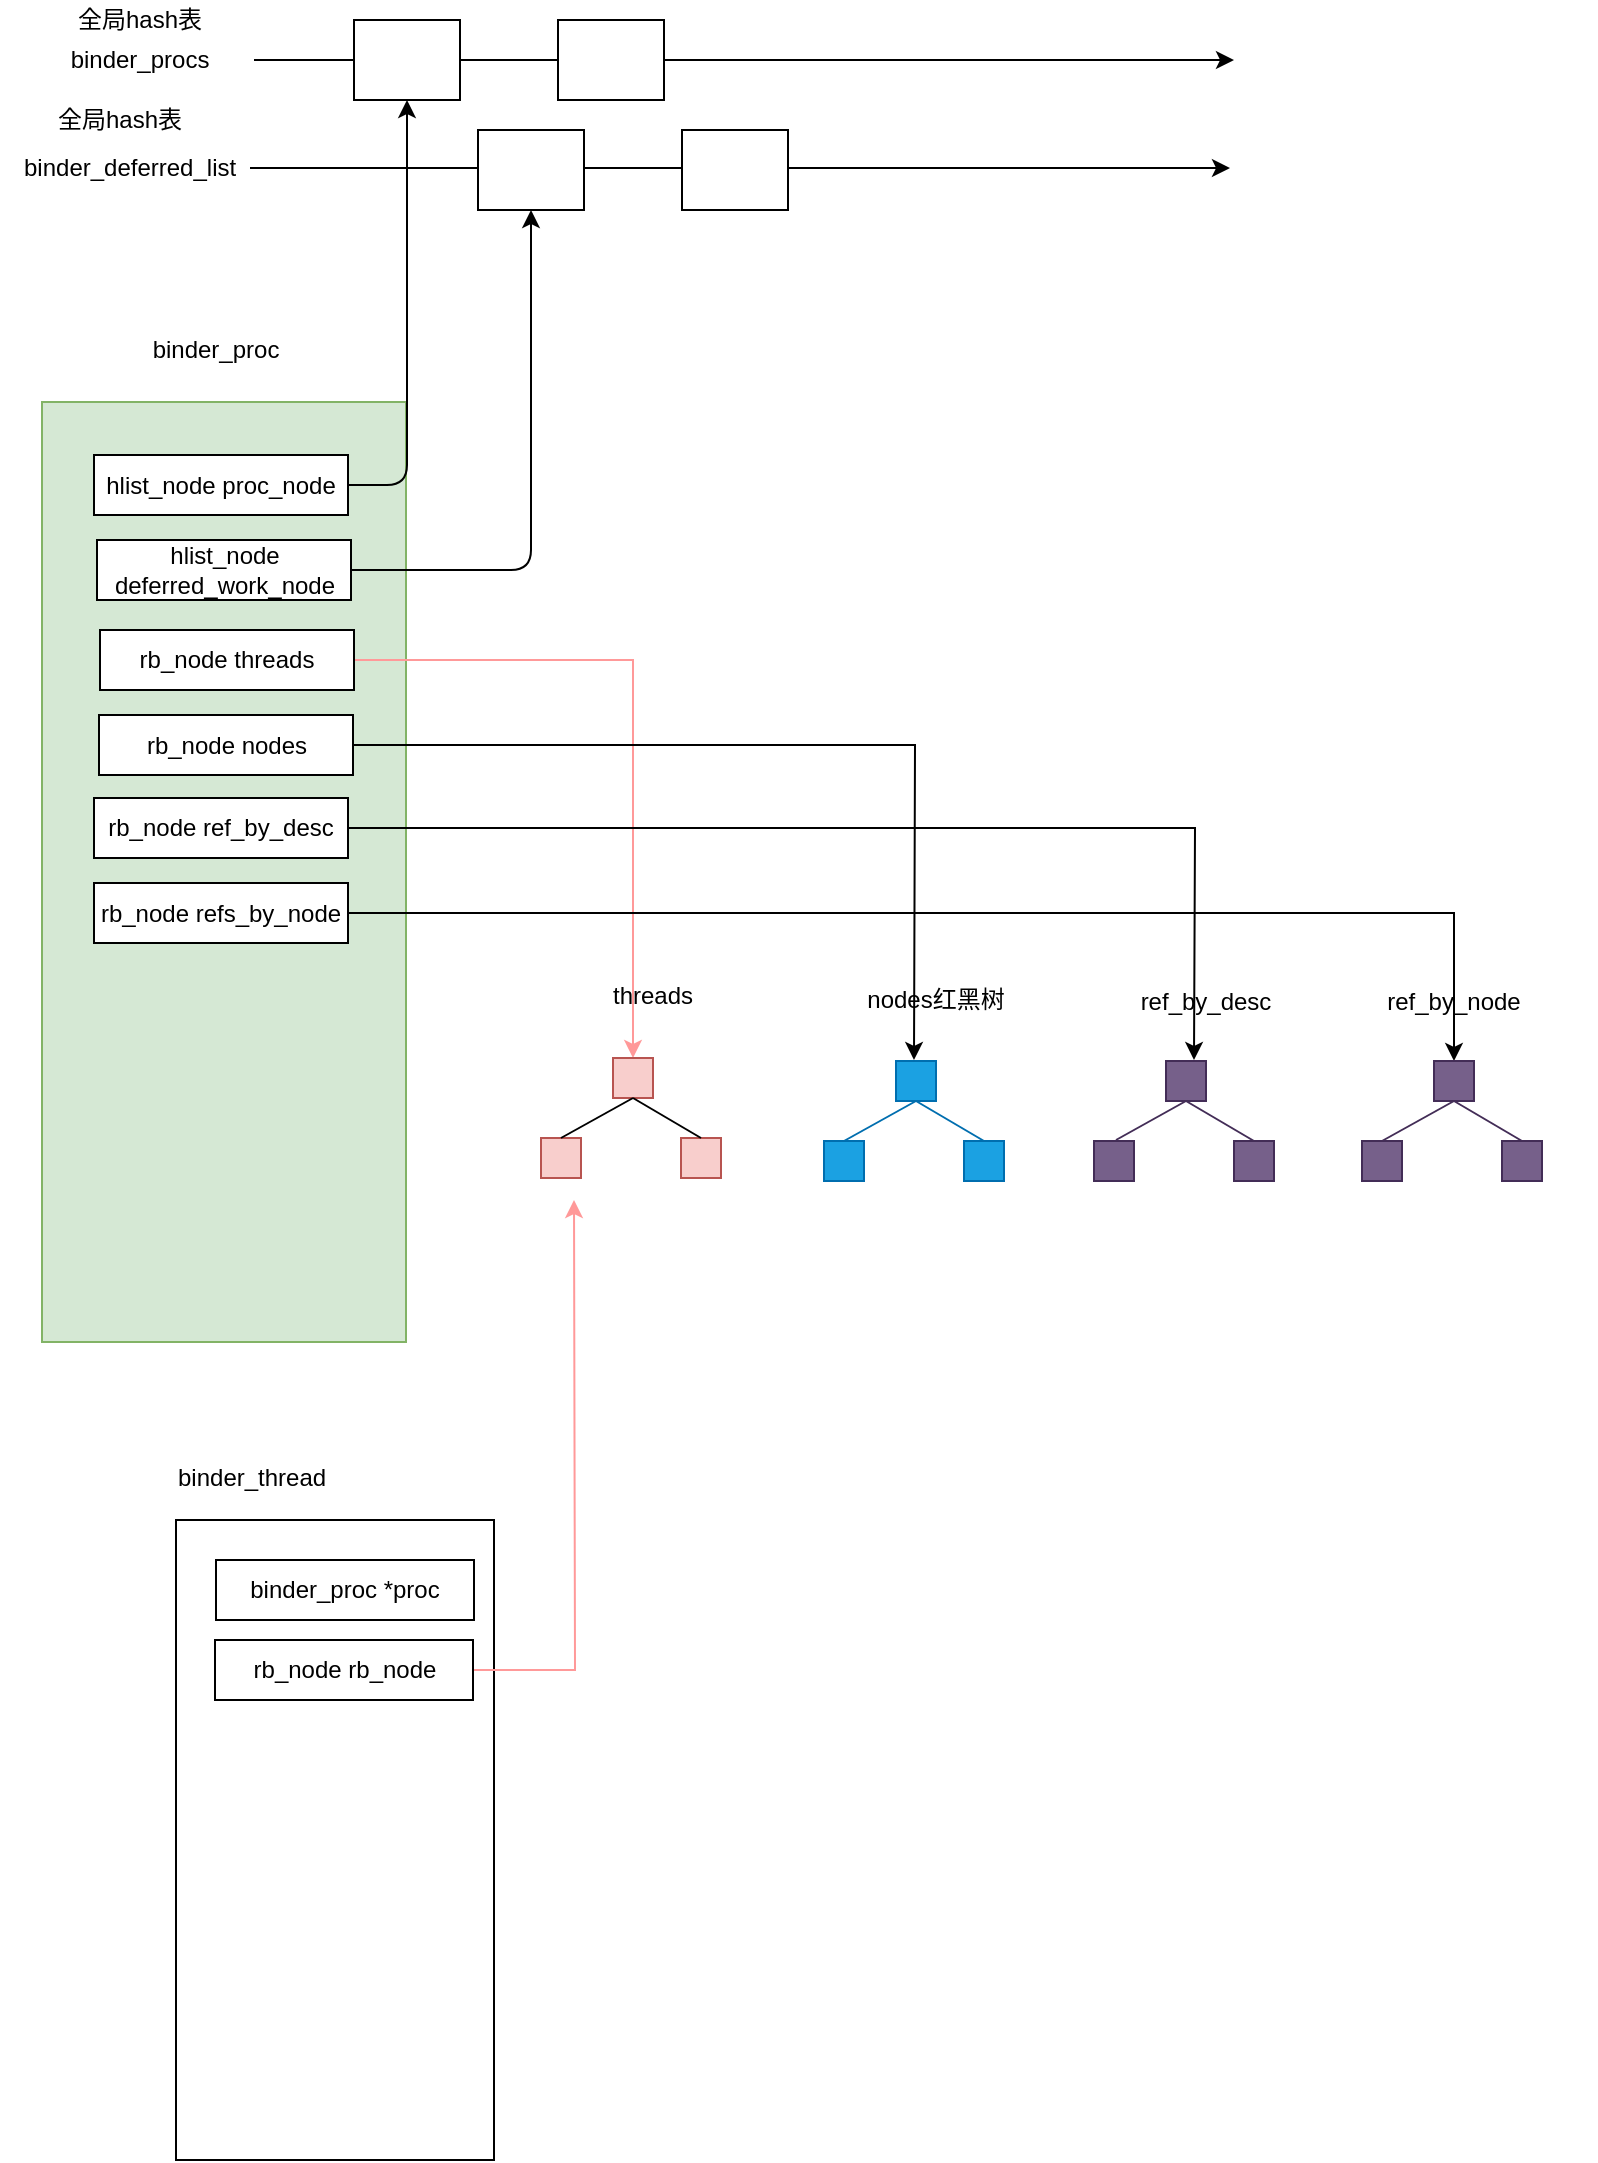 <mxfile version="10.7.3" type="github"><diagram id="0mvb1aq5QAive0UTHRSd" name="Page-1"><mxGraphModel dx="1394" dy="764" grid="1" gridSize="10" guides="1" tooltips="1" connect="1" arrows="1" fold="1" page="1" pageScale="1" pageWidth="850" pageHeight="1100" math="0" shadow="0"><root><mxCell id="0"/><mxCell id="1" parent="0"/><mxCell id="q2-0XZ0ZvfbpEYOWV4pJ-1" value="&lt;table&gt;&lt;tbody&gt;&lt;tr&gt;&lt;td&gt;&lt;br&gt;&lt;/td&gt;&lt;/tr&gt;&lt;tr&gt;&lt;td&gt;&lt;br&gt;&lt;/td&gt;&lt;/tr&gt;&lt;tr&gt;&lt;td&gt;&lt;br&gt;&lt;/td&gt;&lt;/tr&gt;&lt;tr&gt;&lt;td&gt;&lt;br&gt;&lt;/td&gt;&lt;/tr&gt;&lt;tr&gt;&lt;td&gt;&lt;br&gt;&lt;/td&gt;&lt;/tr&gt;&lt;/tbody&gt;&lt;/table&gt;" style="rounded=0;whiteSpace=wrap;html=1;fillColor=#d5e8d4;strokeColor=#82b366;" vertex="1" parent="1"><mxGeometry x="44" y="211" width="182" height="470" as="geometry"/></mxCell><mxCell id="q2-0XZ0ZvfbpEYOWV4pJ-6" value="binder_procs" style="text;html=1;strokeColor=none;fillColor=none;align=center;verticalAlign=middle;whiteSpace=wrap;rounded=0;" vertex="1" parent="1"><mxGeometry x="73" y="30" width="40" height="20" as="geometry"/></mxCell><mxCell id="q2-0XZ0ZvfbpEYOWV4pJ-9" value="binder_proc&lt;br&gt;" style="text;html=1;strokeColor=none;fillColor=none;align=center;verticalAlign=middle;whiteSpace=wrap;rounded=0;" vertex="1" parent="1"><mxGeometry x="110.5" y="174.5" width="40" height="20" as="geometry"/></mxCell><mxCell id="q2-0XZ0ZvfbpEYOWV4pJ-81" style="edgeStyle=orthogonalEdgeStyle;rounded=0;orthogonalLoop=1;jettySize=auto;html=1;exitX=1;exitY=0.5;exitDx=0;exitDy=0;entryX=0.5;entryY=0;entryDx=0;entryDy=0;strokeColor=#FF9999;" edge="1" parent="1" source="q2-0XZ0ZvfbpEYOWV4pJ-14" target="q2-0XZ0ZvfbpEYOWV4pJ-33"><mxGeometry relative="1" as="geometry"/></mxCell><mxCell id="q2-0XZ0ZvfbpEYOWV4pJ-14" value="rb_node threads" style="rounded=0;whiteSpace=wrap;html=1;" vertex="1" parent="1"><mxGeometry x="73" y="325" width="127" height="30" as="geometry"/></mxCell><mxCell id="q2-0XZ0ZvfbpEYOWV4pJ-82" style="edgeStyle=orthogonalEdgeStyle;rounded=0;orthogonalLoop=1;jettySize=auto;html=1;exitX=1;exitY=0.5;exitDx=0;exitDy=0;" edge="1" parent="1" source="q2-0XZ0ZvfbpEYOWV4pJ-15"><mxGeometry relative="1" as="geometry"><mxPoint x="480" y="540" as="targetPoint"/></mxGeometry></mxCell><mxCell id="q2-0XZ0ZvfbpEYOWV4pJ-15" value="rb_node nodes" style="rounded=0;whiteSpace=wrap;html=1;" vertex="1" parent="1"><mxGeometry x="72.5" y="367.5" width="127" height="30" as="geometry"/></mxCell><mxCell id="q2-0XZ0ZvfbpEYOWV4pJ-83" style="edgeStyle=orthogonalEdgeStyle;rounded=0;orthogonalLoop=1;jettySize=auto;html=1;exitX=1;exitY=0.5;exitDx=0;exitDy=0;" edge="1" parent="1" source="q2-0XZ0ZvfbpEYOWV4pJ-16"><mxGeometry relative="1" as="geometry"><mxPoint x="620" y="540" as="targetPoint"/></mxGeometry></mxCell><mxCell id="q2-0XZ0ZvfbpEYOWV4pJ-16" value="rb_node ref_by_desc" style="rounded=0;whiteSpace=wrap;html=1;" vertex="1" parent="1"><mxGeometry x="70" y="409" width="127" height="30" as="geometry"/></mxCell><mxCell id="q2-0XZ0ZvfbpEYOWV4pJ-84" style="edgeStyle=orthogonalEdgeStyle;rounded=0;orthogonalLoop=1;jettySize=auto;html=1;exitX=1;exitY=0.5;exitDx=0;exitDy=0;entryX=0.5;entryY=0;entryDx=0;entryDy=0;" edge="1" parent="1" source="q2-0XZ0ZvfbpEYOWV4pJ-17" target="q2-0XZ0ZvfbpEYOWV4pJ-58"><mxGeometry relative="1" as="geometry"/></mxCell><mxCell id="q2-0XZ0ZvfbpEYOWV4pJ-17" value="rb_node&amp;nbsp;refs_by_node" style="rounded=0;whiteSpace=wrap;html=1;" vertex="1" parent="1"><mxGeometry x="70" y="451.5" width="127" height="30" as="geometry"/></mxCell><mxCell id="q2-0XZ0ZvfbpEYOWV4pJ-33" value="" style="whiteSpace=wrap;html=1;aspect=fixed;fillColor=#f8cecc;strokeColor=#b85450;" vertex="1" parent="1"><mxGeometry x="329.5" y="539" width="20" height="20" as="geometry"/></mxCell><mxCell id="q2-0XZ0ZvfbpEYOWV4pJ-34" value="" style="whiteSpace=wrap;html=1;aspect=fixed;fillColor=#f8cecc;strokeColor=#b85450;" vertex="1" parent="1"><mxGeometry x="293.5" y="579" width="20" height="20" as="geometry"/></mxCell><mxCell id="q2-0XZ0ZvfbpEYOWV4pJ-35" value="" style="whiteSpace=wrap;html=1;aspect=fixed;fillColor=#f8cecc;strokeColor=#b85450;" vertex="1" parent="1"><mxGeometry x="363.5" y="579" width="20" height="20" as="geometry"/></mxCell><mxCell id="q2-0XZ0ZvfbpEYOWV4pJ-38" value="" style="endArrow=none;html=1;entryX=0.5;entryY=1;entryDx=0;entryDy=0;exitX=0.5;exitY=0;exitDx=0;exitDy=0;" edge="1" parent="1" source="q2-0XZ0ZvfbpEYOWV4pJ-34" target="q2-0XZ0ZvfbpEYOWV4pJ-33"><mxGeometry width="50" height="50" relative="1" as="geometry"><mxPoint x="313.5" y="589" as="sourcePoint"/><mxPoint x="329.5" y="559" as="targetPoint"/></mxGeometry></mxCell><mxCell id="q2-0XZ0ZvfbpEYOWV4pJ-39" value="" style="endArrow=none;html=1;exitX=0.5;exitY=0;exitDx=0;exitDy=0;entryX=0.5;entryY=1;entryDx=0;entryDy=0;" edge="1" parent="1" source="q2-0XZ0ZvfbpEYOWV4pJ-35" target="q2-0XZ0ZvfbpEYOWV4pJ-33"><mxGeometry width="50" height="50" relative="1" as="geometry"><mxPoint x="401.5" y="729" as="sourcePoint"/><mxPoint x="351.5" y="559" as="targetPoint"/></mxGeometry></mxCell><mxCell id="q2-0XZ0ZvfbpEYOWV4pJ-43" value="" style="whiteSpace=wrap;html=1;aspect=fixed;fillColor=#1ba1e2;strokeColor=#006EAF;fontColor=#ffffff;" vertex="1" parent="1"><mxGeometry x="471" y="540.5" width="20" height="20" as="geometry"/></mxCell><mxCell id="q2-0XZ0ZvfbpEYOWV4pJ-44" value="" style="whiteSpace=wrap;html=1;aspect=fixed;fillColor=#1ba1e2;strokeColor=#006EAF;fontColor=#ffffff;" vertex="1" parent="1"><mxGeometry x="435" y="580.5" width="20" height="20" as="geometry"/></mxCell><mxCell id="q2-0XZ0ZvfbpEYOWV4pJ-45" value="" style="whiteSpace=wrap;html=1;aspect=fixed;fillColor=#1ba1e2;strokeColor=#006EAF;fontColor=#ffffff;" vertex="1" parent="1"><mxGeometry x="505" y="580.5" width="20" height="20" as="geometry"/></mxCell><mxCell id="q2-0XZ0ZvfbpEYOWV4pJ-46" value="" style="endArrow=none;html=1;entryX=0.5;entryY=1;entryDx=0;entryDy=0;fillColor=#1ba1e2;strokeColor=#006EAF;exitX=0.5;exitY=0;exitDx=0;exitDy=0;" edge="1" parent="1" target="q2-0XZ0ZvfbpEYOWV4pJ-43" source="q2-0XZ0ZvfbpEYOWV4pJ-44"><mxGeometry width="50" height="50" relative="1" as="geometry"><mxPoint x="455" y="590.5" as="sourcePoint"/><mxPoint x="471" y="560.5" as="targetPoint"/></mxGeometry></mxCell><mxCell id="q2-0XZ0ZvfbpEYOWV4pJ-47" value="" style="endArrow=none;html=1;exitX=0.5;exitY=0;exitDx=0;exitDy=0;entryX=0.5;entryY=1;entryDx=0;entryDy=0;fillColor=#1ba1e2;strokeColor=#006EAF;" edge="1" parent="1" source="q2-0XZ0ZvfbpEYOWV4pJ-45" target="q2-0XZ0ZvfbpEYOWV4pJ-43"><mxGeometry width="50" height="50" relative="1" as="geometry"><mxPoint x="543" y="730.5" as="sourcePoint"/><mxPoint x="493" y="560.5" as="targetPoint"/></mxGeometry></mxCell><mxCell id="q2-0XZ0ZvfbpEYOWV4pJ-48" value="全局hash表" style="text;html=1;strokeColor=none;fillColor=none;align=center;verticalAlign=middle;whiteSpace=wrap;rounded=0;" vertex="1" parent="1"><mxGeometry x="33" y="10" width="120" height="20" as="geometry"/></mxCell><mxCell id="q2-0XZ0ZvfbpEYOWV4pJ-50" value="nodes红黑树" style="text;html=1;strokeColor=none;fillColor=none;align=center;verticalAlign=middle;whiteSpace=wrap;rounded=0;" vertex="1" parent="1"><mxGeometry x="420" y="500" width="142" height="20" as="geometry"/></mxCell><mxCell id="q2-0XZ0ZvfbpEYOWV4pJ-53" value="" style="whiteSpace=wrap;html=1;aspect=fixed;fillColor=#76608a;strokeColor=#432D57;fontColor=#ffffff;" vertex="1" parent="1"><mxGeometry x="606" y="540.5" width="20" height="20" as="geometry"/></mxCell><mxCell id="q2-0XZ0ZvfbpEYOWV4pJ-54" value="" style="whiteSpace=wrap;html=1;aspect=fixed;fillColor=#76608a;strokeColor=#432D57;fontColor=#ffffff;" vertex="1" parent="1"><mxGeometry x="570" y="580.5" width="20" height="20" as="geometry"/></mxCell><mxCell id="q2-0XZ0ZvfbpEYOWV4pJ-55" value="" style="whiteSpace=wrap;html=1;aspect=fixed;fillColor=#76608a;strokeColor=#432D57;fontColor=#ffffff;" vertex="1" parent="1"><mxGeometry x="640" y="580.5" width="20" height="20" as="geometry"/></mxCell><mxCell id="q2-0XZ0ZvfbpEYOWV4pJ-56" value="" style="endArrow=none;html=1;entryX=0.5;entryY=1;entryDx=0;entryDy=0;fillColor=#76608a;strokeColor=#432D57;" edge="1" parent="1" target="q2-0XZ0ZvfbpEYOWV4pJ-53"><mxGeometry width="50" height="50" relative="1" as="geometry"><mxPoint x="581" y="580" as="sourcePoint"/><mxPoint x="606" y="560.5" as="targetPoint"/></mxGeometry></mxCell><mxCell id="q2-0XZ0ZvfbpEYOWV4pJ-57" value="" style="endArrow=none;html=1;exitX=0.5;exitY=0;exitDx=0;exitDy=0;entryX=0.5;entryY=1;entryDx=0;entryDy=0;fillColor=#76608a;strokeColor=#432D57;" edge="1" parent="1" source="q2-0XZ0ZvfbpEYOWV4pJ-55" target="q2-0XZ0ZvfbpEYOWV4pJ-53"><mxGeometry width="50" height="50" relative="1" as="geometry"><mxPoint x="678" y="730.5" as="sourcePoint"/><mxPoint x="628" y="560.5" as="targetPoint"/></mxGeometry></mxCell><mxCell id="q2-0XZ0ZvfbpEYOWV4pJ-58" value="" style="whiteSpace=wrap;html=1;aspect=fixed;fillColor=#76608a;strokeColor=#432D57;fontColor=#ffffff;" vertex="1" parent="1"><mxGeometry x="740" y="540.5" width="20" height="20" as="geometry"/></mxCell><mxCell id="q2-0XZ0ZvfbpEYOWV4pJ-59" value="" style="whiteSpace=wrap;html=1;aspect=fixed;fillColor=#76608a;strokeColor=#432D57;fontColor=#ffffff;" vertex="1" parent="1"><mxGeometry x="704" y="580.5" width="20" height="20" as="geometry"/></mxCell><mxCell id="q2-0XZ0ZvfbpEYOWV4pJ-60" value="" style="whiteSpace=wrap;html=1;aspect=fixed;fillColor=#76608a;strokeColor=#432D57;fontColor=#ffffff;" vertex="1" parent="1"><mxGeometry x="774" y="580.5" width="20" height="20" as="geometry"/></mxCell><mxCell id="q2-0XZ0ZvfbpEYOWV4pJ-61" value="" style="endArrow=none;html=1;entryX=0.5;entryY=1;entryDx=0;entryDy=0;fillColor=#76608a;strokeColor=#432D57;exitX=0.5;exitY=0;exitDx=0;exitDy=0;" edge="1" parent="1" target="q2-0XZ0ZvfbpEYOWV4pJ-58" source="q2-0XZ0ZvfbpEYOWV4pJ-59"><mxGeometry width="50" height="50" relative="1" as="geometry"><mxPoint x="724" y="590.5" as="sourcePoint"/><mxPoint x="740" y="560.5" as="targetPoint"/></mxGeometry></mxCell><mxCell id="q2-0XZ0ZvfbpEYOWV4pJ-62" value="" style="endArrow=none;html=1;entryX=0.5;entryY=1;entryDx=0;entryDy=0;fillColor=#76608a;strokeColor=#432D57;" edge="1" parent="1" target="q2-0XZ0ZvfbpEYOWV4pJ-58"><mxGeometry width="50" height="50" relative="1" as="geometry"><mxPoint x="784" y="580.5" as="sourcePoint"/><mxPoint x="762" y="560.5" as="targetPoint"/></mxGeometry></mxCell><mxCell id="q2-0XZ0ZvfbpEYOWV4pJ-70" value="" style="endArrow=classic;html=1;" edge="1" parent="1"><mxGeometry width="50" height="50" relative="1" as="geometry"><mxPoint x="150" y="40" as="sourcePoint"/><mxPoint x="640" y="40" as="targetPoint"/></mxGeometry></mxCell><mxCell id="q2-0XZ0ZvfbpEYOWV4pJ-71" value="binder_deferred_list" style="text;html=1;" vertex="1" parent="1"><mxGeometry x="33" y="80" width="130" height="30" as="geometry"/></mxCell><mxCell id="q2-0XZ0ZvfbpEYOWV4pJ-72" value="全局hash表" style="text;html=1;strokeColor=none;fillColor=none;align=center;verticalAlign=middle;whiteSpace=wrap;rounded=0;" vertex="1" parent="1"><mxGeometry x="23" y="60" width="120" height="20" as="geometry"/></mxCell><mxCell id="q2-0XZ0ZvfbpEYOWV4pJ-75" value="" style="endArrow=classic;html=1;" edge="1" parent="1"><mxGeometry width="50" height="50" relative="1" as="geometry"><mxPoint x="148" y="94" as="sourcePoint"/><mxPoint x="638" y="94" as="targetPoint"/></mxGeometry></mxCell><mxCell id="q2-0XZ0ZvfbpEYOWV4pJ-68" value="" style="rounded=0;whiteSpace=wrap;html=1;" vertex="1" parent="1"><mxGeometry x="200" y="20" width="53" height="40" as="geometry"/></mxCell><mxCell id="q2-0XZ0ZvfbpEYOWV4pJ-69" value="" style="rounded=0;whiteSpace=wrap;html=1;" vertex="1" parent="1"><mxGeometry x="302" y="20" width="53" height="40" as="geometry"/></mxCell><mxCell id="q2-0XZ0ZvfbpEYOWV4pJ-73" value="" style="rounded=0;whiteSpace=wrap;html=1;" vertex="1" parent="1"><mxGeometry x="262" y="75" width="53" height="40" as="geometry"/></mxCell><mxCell id="q2-0XZ0ZvfbpEYOWV4pJ-74" value="" style="rounded=0;whiteSpace=wrap;html=1;" vertex="1" parent="1"><mxGeometry x="364" y="75" width="53" height="40" as="geometry"/></mxCell><mxCell id="q2-0XZ0ZvfbpEYOWV4pJ-76" value="hlist_node proc_node" style="rounded=0;whiteSpace=wrap;html=1;" vertex="1" parent="1"><mxGeometry x="70" y="237.5" width="127" height="30" as="geometry"/></mxCell><mxCell id="q2-0XZ0ZvfbpEYOWV4pJ-77" value="" style="endArrow=classic;html=1;exitX=1;exitY=0.5;exitDx=0;exitDy=0;edgeStyle=orthogonalEdgeStyle;" edge="1" parent="1" source="q2-0XZ0ZvfbpEYOWV4pJ-76" target="q2-0XZ0ZvfbpEYOWV4pJ-68"><mxGeometry width="50" height="50" relative="1" as="geometry"><mxPoint x="240" y="290" as="sourcePoint"/><mxPoint x="290" y="240" as="targetPoint"/></mxGeometry></mxCell><mxCell id="q2-0XZ0ZvfbpEYOWV4pJ-78" value="hlist_node deferred_work_node" style="rounded=0;whiteSpace=wrap;html=1;" vertex="1" parent="1"><mxGeometry x="71.5" y="280" width="127" height="30" as="geometry"/></mxCell><mxCell id="q2-0XZ0ZvfbpEYOWV4pJ-79" value="" style="endArrow=classic;html=1;exitX=1;exitY=0.5;exitDx=0;exitDy=0;entryX=0.5;entryY=1;entryDx=0;entryDy=0;edgeStyle=orthogonalEdgeStyle;" edge="1" parent="1" source="q2-0XZ0ZvfbpEYOWV4pJ-78" target="q2-0XZ0ZvfbpEYOWV4pJ-73"><mxGeometry width="50" height="50" relative="1" as="geometry"><mxPoint x="230" y="330" as="sourcePoint"/><mxPoint x="280" y="280" as="targetPoint"/></mxGeometry></mxCell><mxCell id="q2-0XZ0ZvfbpEYOWV4pJ-85" value="" style="rounded=0;whiteSpace=wrap;html=1;" vertex="1" parent="1"><mxGeometry x="111" y="770" width="159" height="320" as="geometry"/></mxCell><mxCell id="q2-0XZ0ZvfbpEYOWV4pJ-87" value="binder_proc *proc" style="rounded=0;whiteSpace=wrap;html=1;" vertex="1" parent="1"><mxGeometry x="131" y="790" width="129" height="30" as="geometry"/></mxCell><mxCell id="q2-0XZ0ZvfbpEYOWV4pJ-88" value="binder_thread" style="text;html=1;" vertex="1" parent="1"><mxGeometry x="109.5" y="735" width="100" height="30" as="geometry"/></mxCell><mxCell id="q2-0XZ0ZvfbpEYOWV4pJ-92" style="edgeStyle=orthogonalEdgeStyle;rounded=0;orthogonalLoop=1;jettySize=auto;html=1;exitX=1;exitY=0.5;exitDx=0;exitDy=0;strokeColor=#FF9999;" edge="1" parent="1" source="q2-0XZ0ZvfbpEYOWV4pJ-89"><mxGeometry relative="1" as="geometry"><mxPoint x="310" y="610" as="targetPoint"/></mxGeometry></mxCell><mxCell id="q2-0XZ0ZvfbpEYOWV4pJ-89" value="rb_node rb_node" style="rounded=0;whiteSpace=wrap;html=1;" vertex="1" parent="1"><mxGeometry x="130.5" y="830" width="129" height="30" as="geometry"/></mxCell><mxCell id="q2-0XZ0ZvfbpEYOWV4pJ-91" value="threads" style="text;html=1;strokeColor=none;fillColor=none;align=center;verticalAlign=middle;whiteSpace=wrap;rounded=0;" vertex="1" parent="1"><mxGeometry x="274" y="496" width="151" height="24" as="geometry"/></mxCell><mxCell id="q2-0XZ0ZvfbpEYOWV4pJ-93" value="ref_by_desc" style="text;html=1;strokeColor=none;fillColor=none;align=center;verticalAlign=middle;whiteSpace=wrap;rounded=0;" vertex="1" parent="1"><mxGeometry x="555" y="500.5" width="142" height="20" as="geometry"/></mxCell><mxCell id="q2-0XZ0ZvfbpEYOWV4pJ-94" value="ref_by_node" style="text;html=1;strokeColor=none;fillColor=none;align=center;verticalAlign=middle;whiteSpace=wrap;rounded=0;" vertex="1" parent="1"><mxGeometry x="679" y="500.5" width="142" height="20" as="geometry"/></mxCell></root></mxGraphModel></diagram></mxfile>